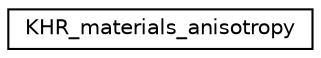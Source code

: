 digraph "Graphical Class Hierarchy"
{
 // LATEX_PDF_SIZE
  edge [fontname="Helvetica",fontsize="10",labelfontname="Helvetica",labelfontsize="10"];
  node [fontname="Helvetica",fontsize="10",shape=record];
  rankdir="LR";
  Node0 [label="KHR_materials_anisotropy",height=0.2,width=0.4,color="black", fillcolor="white", style="filled",URL="$struct_k_h_r__materials__anisotropy.html",tooltip=" "];
}
